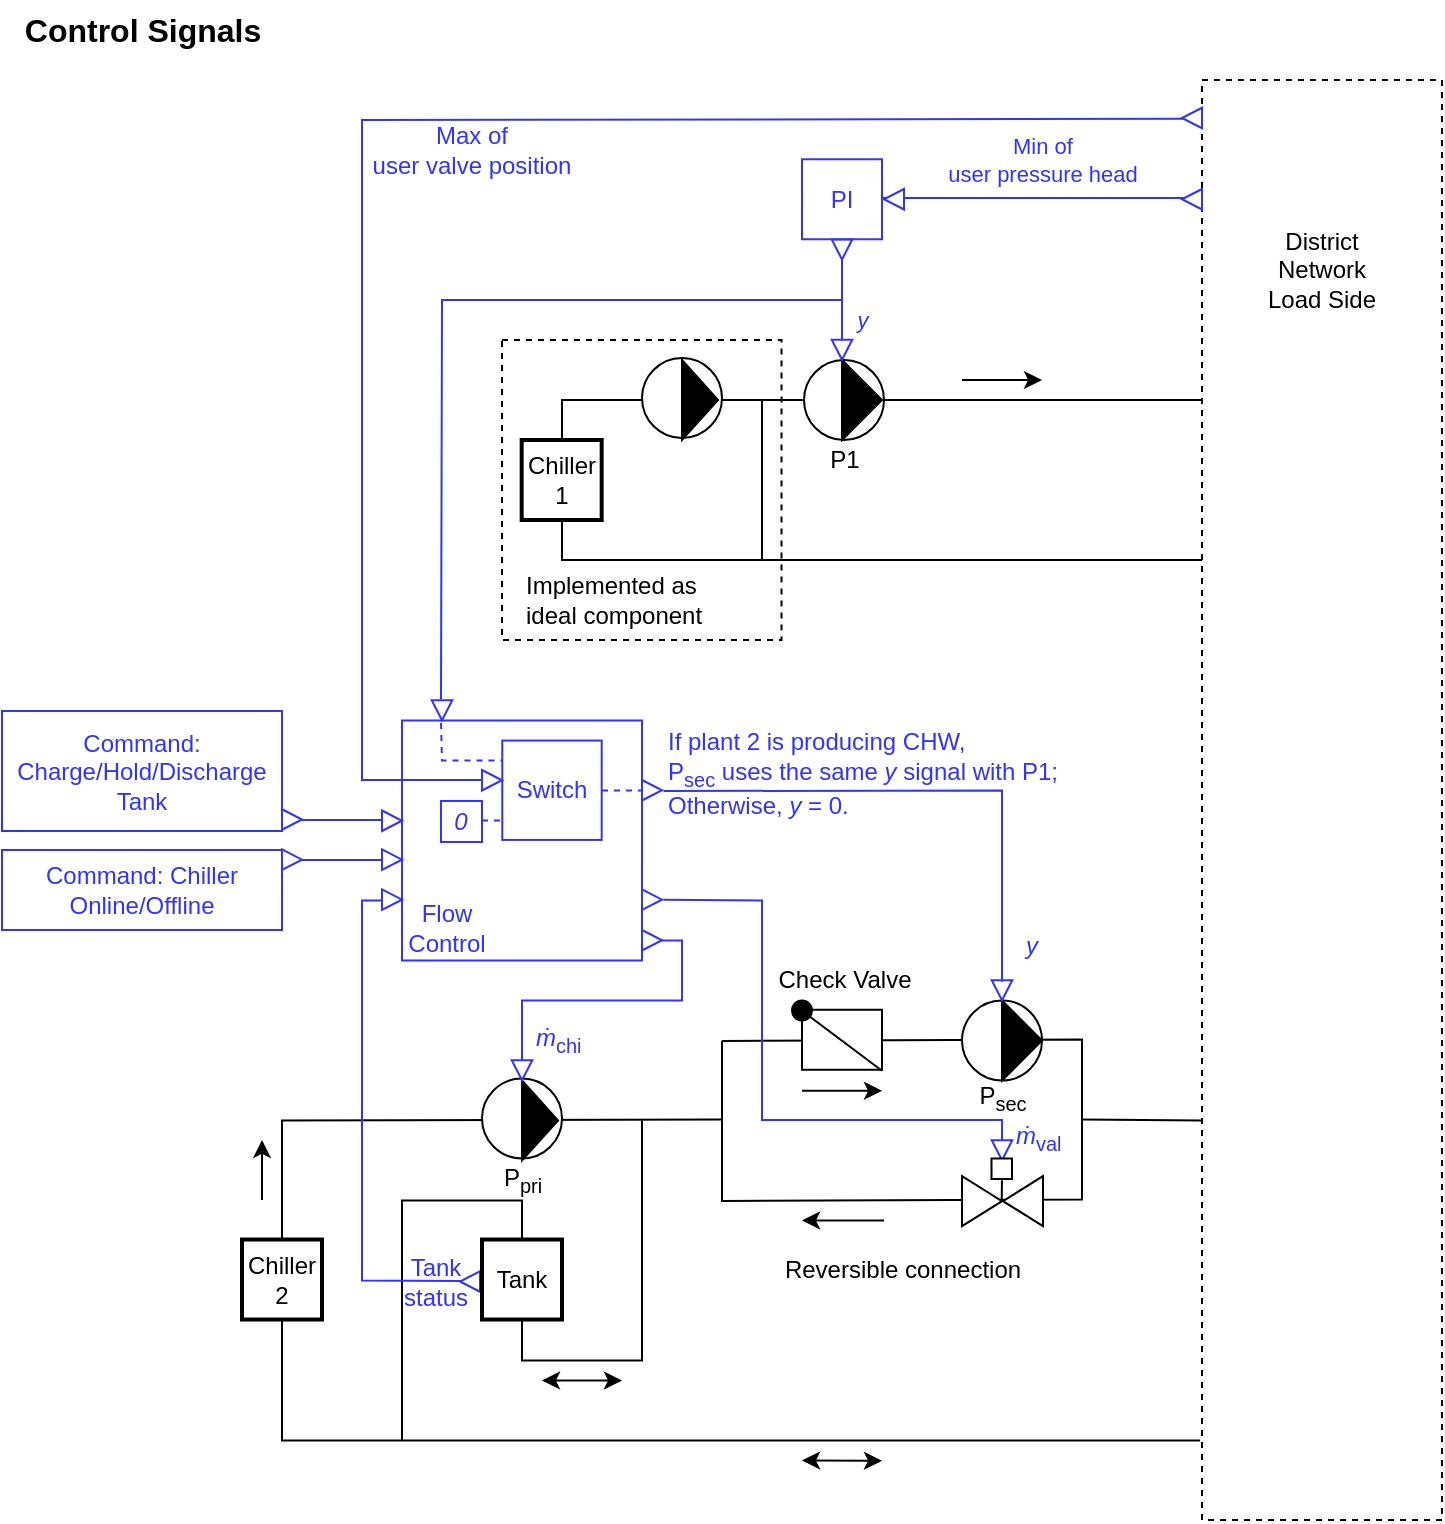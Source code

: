 <mxfile version="21.2.1" type="device">
  <diagram id="srBAZhQ2KLluDyzof_pd" name="Page-1">
    <mxGraphModel dx="584" dy="854" grid="1" gridSize="10" guides="1" tooltips="1" connect="0" arrows="0" fold="1" page="1" pageScale="1" pageWidth="850" pageHeight="1100" math="0" shadow="0">
      <root>
        <mxCell id="0" />
        <mxCell id="1" parent="0" />
        <mxCell id="NfkfM8riDZQN8jS3ffes-4" value="" style="rounded=0;whiteSpace=wrap;html=1;fillColor=none;dashed=1;" parent="1" vertex="1">
          <mxGeometry x="1170" y="250" width="139.75" height="150" as="geometry" />
        </mxCell>
        <mxCell id="EUu6mg04dgHktvgB9pTH-5" value="" style="endArrow=none;html=1;rounded=0;fontSize=16;strokeWidth=1;" parent="1" edge="1">
          <mxGeometry width="50" height="50" relative="1" as="geometry">
            <mxPoint x="1199.87" y="709.58" as="sourcePoint" />
            <mxPoint x="1199.87" y="709.58" as="targetPoint" />
          </mxGeometry>
        </mxCell>
        <mxCell id="EUu6mg04dgHktvgB9pTH-10" value="" style="endArrow=none;html=1;rounded=0;" parent="1" edge="1">
          <mxGeometry width="50" height="50" relative="1" as="geometry">
            <mxPoint x="1240" y="640.25" as="sourcePoint" />
            <mxPoint x="1180" y="740.25" as="targetPoint" />
            <Array as="points">
              <mxPoint x="1240" y="760.25" />
              <mxPoint x="1180" y="760.25" />
            </Array>
          </mxGeometry>
        </mxCell>
        <mxCell id="EUu6mg04dgHktvgB9pTH-11" value="" style="endArrow=none;html=1;rounded=0;" parent="1" edge="1">
          <mxGeometry width="50" height="50" relative="1" as="geometry">
            <mxPoint x="1180" y="700.25" as="sourcePoint" />
            <mxPoint x="1120" y="800.25" as="targetPoint" />
            <Array as="points">
              <mxPoint x="1180" y="680.25" />
              <mxPoint x="1120" y="680.25" />
            </Array>
          </mxGeometry>
        </mxCell>
        <mxCell id="EUu6mg04dgHktvgB9pTH-15" value="" style="endArrow=classic;html=1;rounded=0;strokeWidth=1;" parent="1" edge="1">
          <mxGeometry width="50" height="50" relative="1" as="geometry">
            <mxPoint x="1050" y="679.95" as="sourcePoint" />
            <mxPoint x="1050" y="649.95" as="targetPoint" />
            <Array as="points" />
          </mxGeometry>
        </mxCell>
        <mxCell id="EUu6mg04dgHktvgB9pTH-16" value="" style="endArrow=none;html=1;rounded=0;entryX=-0.008;entryY=0.875;entryDx=0;entryDy=0;entryPerimeter=0;" parent="1" edge="1">
          <mxGeometry width="50" height="50" relative="1" as="geometry">
            <mxPoint x="1280" y="639.76" as="sourcePoint" />
            <mxPoint x="1519.04" y="800.25" as="targetPoint" />
            <Array as="points">
              <mxPoint x="1060" y="640.25" />
              <mxPoint x="1060" y="800.25" />
            </Array>
          </mxGeometry>
        </mxCell>
        <mxCell id="EUu6mg04dgHktvgB9pTH-22" value="" style="endArrow=classic;html=1;rounded=0;strokeWidth=1;startArrow=classic;startFill=1;" parent="1" edge="1">
          <mxGeometry width="50" height="50" relative="1" as="geometry">
            <mxPoint x="1320" y="810.25" as="sourcePoint" />
            <mxPoint x="1360" y="810.41" as="targetPoint" />
            <Array as="points" />
          </mxGeometry>
        </mxCell>
        <mxCell id="EUu6mg04dgHktvgB9pTH-23" value="" style="endArrow=classic;html=1;rounded=0;strokeWidth=1;startArrow=classic;startFill=1;" parent="1" edge="1">
          <mxGeometry width="50" height="50" relative="1" as="geometry">
            <mxPoint x="1190" y="770.25" as="sourcePoint" />
            <mxPoint x="1230" y="770.25" as="targetPoint" />
            <Array as="points" />
          </mxGeometry>
        </mxCell>
        <mxCell id="EUu6mg04dgHktvgB9pTH-32" value="" style="endArrow=none;html=1;rounded=0;" parent="1" edge="1">
          <mxGeometry width="50" height="50" relative="1" as="geometry">
            <mxPoint x="1280" y="600.5" as="sourcePoint" />
            <mxPoint x="1280" y="600.5" as="targetPoint" />
            <Array as="points">
              <mxPoint x="1460" y="599.76" />
              <mxPoint x="1460" y="679.76" />
              <mxPoint x="1280" y="680.5" />
            </Array>
          </mxGeometry>
        </mxCell>
        <mxCell id="EUu6mg04dgHktvgB9pTH-33" value="" style="endArrow=none;html=1;rounded=0;" parent="1" edge="1">
          <mxGeometry width="50" height="50" relative="1" as="geometry">
            <mxPoint x="1520" y="640.25" as="sourcePoint" />
            <mxPoint x="1460" y="639.76" as="targetPoint" />
          </mxGeometry>
        </mxCell>
        <mxCell id="EUu6mg04dgHktvgB9pTH-34" value="" style="triangle;whiteSpace=wrap;html=1;fontSize=16;strokeWidth=1;rotation=0;" parent="1" vertex="1">
          <mxGeometry x="1400" y="668.07" width="20" height="25" as="geometry" />
        </mxCell>
        <mxCell id="EUu6mg04dgHktvgB9pTH-35" value="" style="triangle;whiteSpace=wrap;html=1;fontSize=16;strokeWidth=1;rotation=-180;" parent="1" vertex="1">
          <mxGeometry x="1420.5" y="668.07" width="20" height="25" as="geometry" />
        </mxCell>
        <mxCell id="EUu6mg04dgHktvgB9pTH-36" value="" style="ellipse;whiteSpace=wrap;html=1;fontSize=16;strokeWidth=1;" parent="1" vertex="1">
          <mxGeometry x="1400" y="580.25" width="40" height="40" as="geometry" />
        </mxCell>
        <mxCell id="EUu6mg04dgHktvgB9pTH-37" value="" style="triangle;whiteSpace=wrap;html=1;fontSize=16;strokeWidth=1;rotation=0;fillColor=#000000;" parent="1" vertex="1">
          <mxGeometry x="1420" y="580.25" width="20" height="40" as="geometry" />
        </mxCell>
        <mxCell id="EUu6mg04dgHktvgB9pTH-39" value="" style="endArrow=classic;html=1;rounded=0;strokeWidth=1;" parent="1" edge="1">
          <mxGeometry width="50" height="50" relative="1" as="geometry">
            <mxPoint x="1400" y="270" as="sourcePoint" />
            <mxPoint x="1440" y="270" as="targetPoint" />
            <Array as="points" />
          </mxGeometry>
        </mxCell>
        <mxCell id="EUu6mg04dgHktvgB9pTH-40" value="" style="endArrow=none;html=1;rounded=0;" parent="1" edge="1">
          <mxGeometry width="50" height="50" relative="1" as="geometry">
            <mxPoint x="1520" y="280" as="sourcePoint" />
            <mxPoint x="1520" y="360" as="targetPoint" />
            <Array as="points">
              <mxPoint x="1200" y="280" />
              <mxPoint x="1200" y="360" />
            </Array>
          </mxGeometry>
        </mxCell>
        <mxCell id="EUu6mg04dgHktvgB9pTH-41" value="" style="ellipse;whiteSpace=wrap;html=1;fontSize=16;strokeWidth=1;" parent="1" vertex="1">
          <mxGeometry x="1321" y="260" width="40" height="40" as="geometry" />
        </mxCell>
        <mxCell id="EUu6mg04dgHktvgB9pTH-42" value="" style="triangle;whiteSpace=wrap;html=1;fontSize=16;strokeWidth=1;rotation=0;fillColor=#000000;" parent="1" vertex="1">
          <mxGeometry x="1340" y="260" width="20" height="40" as="geometry" />
        </mxCell>
        <mxCell id="EUu6mg04dgHktvgB9pTH-43" value="" style="endArrow=classic;html=1;rounded=0;strokeWidth=1;" parent="1" edge="1">
          <mxGeometry width="50" height="50" relative="1" as="geometry">
            <mxPoint x="1361" y="690.25" as="sourcePoint" />
            <mxPoint x="1320" y="690.25" as="targetPoint" />
            <Array as="points" />
          </mxGeometry>
        </mxCell>
        <mxCell id="EUu6mg04dgHktvgB9pTH-49" value="P1" style="text;html=1;align=center;verticalAlign=middle;resizable=0;points=[];autosize=1;strokeColor=none;fillColor=none;" parent="1" vertex="1">
          <mxGeometry x="1326" y="300" width="30" height="20" as="geometry" />
        </mxCell>
        <mxCell id="EUu6mg04dgHktvgB9pTH-50" value="" style="endArrow=none;html=1;rounded=0;entryX=0.993;entryY=0.507;entryDx=0;entryDy=0;entryPerimeter=0;" parent="1" edge="1">
          <mxGeometry width="50" height="50" relative="1" as="geometry">
            <mxPoint x="1420" y="670.08" as="sourcePoint" />
            <mxPoint x="1419.86" y="680.505" as="targetPoint" />
          </mxGeometry>
        </mxCell>
        <mxCell id="EUu6mg04dgHktvgB9pTH-55" value="Reversible connection" style="text;html=1;align=center;verticalAlign=middle;resizable=0;points=[];autosize=1;strokeColor=none;fillColor=none;" parent="1" vertex="1">
          <mxGeometry x="1300" y="699.76" width="140" height="30" as="geometry" />
        </mxCell>
        <mxCell id="EUu6mg04dgHktvgB9pTH-67" value="" style="ellipse;whiteSpace=wrap;html=1;fontSize=16;strokeWidth=1;" parent="1" vertex="1">
          <mxGeometry x="1160" y="619.25" width="40" height="40" as="geometry" />
        </mxCell>
        <mxCell id="EUu6mg04dgHktvgB9pTH-68" value="" style="triangle;whiteSpace=wrap;html=1;fontSize=16;strokeWidth=1;rotation=0;fillColor=#000000;" parent="1" vertex="1">
          <mxGeometry x="1180" y="620.25" width="18" height="40" as="geometry" />
        </mxCell>
        <mxCell id="EUu6mg04dgHktvgB9pTH-69" value="" style="rounded=0;whiteSpace=wrap;html=1;fillColor=none;dashed=1;" parent="1" vertex="1">
          <mxGeometry x="1520" y="120" width="120" height="720" as="geometry" />
        </mxCell>
        <mxCell id="EUu6mg04dgHktvgB9pTH-71" value="District&lt;br&gt;Network&lt;br&gt;Load Side" style="text;html=1;strokeColor=none;fillColor=none;align=center;verticalAlign=middle;whiteSpace=wrap;rounded=0;dashed=1;" parent="1" vertex="1">
          <mxGeometry x="1530" y="200" width="100" height="30" as="geometry" />
        </mxCell>
        <mxCell id="EUu6mg04dgHktvgB9pTH-72" value="" style="triangle;whiteSpace=wrap;html=1;fillColor=none;rotation=-180;strokeColor=#3333FF;" parent="1" vertex="1">
          <mxGeometry x="1510" y="174.5" width="10" height="10.25" as="geometry" />
        </mxCell>
        <mxCell id="EUu6mg04dgHktvgB9pTH-73" value="PI" style="whiteSpace=wrap;html=1;aspect=fixed;fillColor=none;strokeColor=#3333FF;fontColor=#3333FF;" parent="1" vertex="1">
          <mxGeometry x="1320" y="159.63" width="40" height="40" as="geometry" />
        </mxCell>
        <mxCell id="EUu6mg04dgHktvgB9pTH-74" value="Min of&lt;br&gt;user pressure head" style="endArrow=none;html=1;rounded=0;entryX=0.85;entryY=0.561;entryDx=0;entryDy=0;entryPerimeter=0;exitX=0.05;exitY=0.561;exitDx=0;exitDy=0;exitPerimeter=0;startArrow=none;strokeColor=#3333FF;fontColor=#3333FF;" parent="1" source="EUu6mg04dgHktvgB9pTH-75" target="EUu6mg04dgHktvgB9pTH-72" edge="1">
          <mxGeometry x="-0.014" y="19" width="50" height="50" relative="1" as="geometry">
            <mxPoint x="1330" y="380" as="sourcePoint" />
            <mxPoint x="1380" y="330" as="targetPoint" />
            <mxPoint as="offset" />
          </mxGeometry>
        </mxCell>
        <mxCell id="EUu6mg04dgHktvgB9pTH-75" value="" style="triangle;whiteSpace=wrap;html=1;fillColor=none;rotation=-180;strokeColor=#3333FF;fontColor=#3333FF;" parent="1" vertex="1">
          <mxGeometry x="1361" y="174.5" width="10" height="10.25" as="geometry" />
        </mxCell>
        <mxCell id="EUu6mg04dgHktvgB9pTH-76" value="" style="endArrow=none;html=1;rounded=0;entryX=0.85;entryY=0.561;entryDx=0;entryDy=0;entryPerimeter=0;exitX=1.008;exitY=0.483;exitDx=0;exitDy=0;exitPerimeter=0;strokeColor=#3333FF;fontColor=#3333FF;" parent="1" source="EUu6mg04dgHktvgB9pTH-73" target="EUu6mg04dgHktvgB9pTH-75" edge="1">
          <mxGeometry width="50" height="50" relative="1" as="geometry">
            <mxPoint x="1441.32" y="179.32" as="sourcePoint" />
            <mxPoint x="1511.5" y="179.0" as="targetPoint" />
          </mxGeometry>
        </mxCell>
        <mxCell id="EUu6mg04dgHktvgB9pTH-77" value="" style="triangle;whiteSpace=wrap;html=1;fillColor=none;rotation=90;strokeColor=#3333FF;fontColor=#3333FF;" parent="1" vertex="1">
          <mxGeometry x="1335" y="199.63" width="10" height="10.25" as="geometry" />
        </mxCell>
        <mxCell id="EUu6mg04dgHktvgB9pTH-78" value="&lt;i&gt;y&lt;/i&gt;" style="endArrow=none;html=1;rounded=0;exitX=0.038;exitY=0.5;exitDx=0;exitDy=0;exitPerimeter=0;startArrow=none;strokeColor=#3333FF;fontColor=#3333FF;" parent="1" source="EUu6mg04dgHktvgB9pTH-79" edge="1">
          <mxGeometry x="-0.507" y="-10" width="50" height="50" relative="1" as="geometry">
            <mxPoint x="1340" y="390" as="sourcePoint" />
            <mxPoint x="1340" y="210" as="targetPoint" />
            <mxPoint as="offset" />
          </mxGeometry>
        </mxCell>
        <mxCell id="EUu6mg04dgHktvgB9pTH-79" value="" style="triangle;whiteSpace=wrap;html=1;fillColor=none;rotation=90;strokeColor=#3333FF;fontColor=#3333FF;" parent="1" vertex="1">
          <mxGeometry x="1335" y="249.75" width="10" height="10.25" as="geometry" />
        </mxCell>
        <mxCell id="EUu6mg04dgHktvgB9pTH-81" value="" style="whiteSpace=wrap;html=1;aspect=fixed;fillColor=none;strokeColor=#3333FF;fontColor=#3333FF;" parent="1" vertex="1">
          <mxGeometry x="1120" y="440.25" width="120" height="120" as="geometry" />
        </mxCell>
        <mxCell id="EUu6mg04dgHktvgB9pTH-82" value="" style="triangle;whiteSpace=wrap;html=1;fillColor=none;rotation=0;strokeColor=#3333FF;fontColor=#3333FF;" parent="1" vertex="1">
          <mxGeometry x="1110" y="485.25" width="10" height="10.25" as="geometry" />
        </mxCell>
        <mxCell id="EUu6mg04dgHktvgB9pTH-83" value="" style="triangle;whiteSpace=wrap;html=1;fillColor=none;rotation=0;strokeColor=#3333FF;fontColor=#3333FF;" parent="1" vertex="1">
          <mxGeometry x="1110" y="504.74" width="10" height="10.25" as="geometry" />
        </mxCell>
        <mxCell id="EUu6mg04dgHktvgB9pTH-84" value="" style="triangle;whiteSpace=wrap;html=1;fillColor=none;rotation=0;strokeColor=#3333FF;fontColor=#3333FF;" parent="1" vertex="1">
          <mxGeometry x="1110" y="524.74" width="10" height="10.25" as="geometry" />
        </mxCell>
        <mxCell id="EUu6mg04dgHktvgB9pTH-85" value="" style="triangle;whiteSpace=wrap;html=1;fillColor=none;rotation=0;strokeColor=#3333FF;fontColor=#3333FF;" parent="1" vertex="1">
          <mxGeometry x="1160" y="465" width="10" height="10.25" as="geometry" />
        </mxCell>
        <mxCell id="EUu6mg04dgHktvgB9pTH-86" value="" style="triangle;whiteSpace=wrap;html=1;fillColor=none;rotation=0;strokeColor=#3333FF;fontColor=#3333FF;" parent="1" vertex="1">
          <mxGeometry x="1240" y="470" width="10" height="10.25" as="geometry" />
        </mxCell>
        <mxCell id="EUu6mg04dgHktvgB9pTH-87" value="" style="triangle;whiteSpace=wrap;html=1;fillColor=none;rotation=0;strokeColor=#3333FF;fontColor=#3333FF;" parent="1" vertex="1">
          <mxGeometry x="1240" y="545" width="10" height="10.25" as="geometry" />
        </mxCell>
        <mxCell id="EUu6mg04dgHktvgB9pTH-89" value="Command:&lt;br&gt;Charge/Hold/Discharge Tank" style="rounded=0;whiteSpace=wrap;html=1;strokeColor=#3333FF;fontColor=#3333FF;fillColor=none;" parent="1" vertex="1">
          <mxGeometry x="920" y="435.5" width="140" height="60" as="geometry" />
        </mxCell>
        <mxCell id="EUu6mg04dgHktvgB9pTH-90" value="Command: Chiller&lt;br&gt;Online/Offline" style="rounded=0;whiteSpace=wrap;html=1;strokeColor=#3333FF;fontColor=#3333FF;fillColor=none;" parent="1" vertex="1">
          <mxGeometry x="920" y="505" width="140" height="40" as="geometry" />
        </mxCell>
        <mxCell id="EUu6mg04dgHktvgB9pTH-91" value="" style="triangle;whiteSpace=wrap;html=1;fillColor=none;rotation=0;strokeColor=#3333FF;fontColor=#3333FF;" parent="1" vertex="1">
          <mxGeometry x="1060" y="504.74" width="10" height="10.25" as="geometry" />
        </mxCell>
        <mxCell id="EUu6mg04dgHktvgB9pTH-94" value="" style="triangle;whiteSpace=wrap;html=1;fillColor=none;rotation=-180;strokeColor=#3333FF;" parent="1" vertex="1">
          <mxGeometry x="1149" y="715.63" width="10" height="10.25" as="geometry" />
        </mxCell>
        <mxCell id="EUu6mg04dgHktvgB9pTH-95" value="" style="endArrow=none;html=1;rounded=0;strokeColor=#3333FF;fontColor=#3333FF;exitX=0.95;exitY=0.525;exitDx=0;exitDy=0;exitPerimeter=0;" parent="1" source="EUu6mg04dgHktvgB9pTH-94" edge="1">
          <mxGeometry width="50" height="50" relative="1" as="geometry">
            <mxPoint x="1140" y="730.25" as="sourcePoint" />
            <mxPoint x="1110" y="530.25" as="targetPoint" />
            <Array as="points">
              <mxPoint x="1100" y="720.25" />
              <mxPoint x="1100" y="530.25" />
            </Array>
          </mxGeometry>
        </mxCell>
        <mxCell id="EUu6mg04dgHktvgB9pTH-96" value="Max of&lt;br&gt;user valve position" style="text;html=1;strokeColor=none;fillColor=none;align=center;verticalAlign=middle;whiteSpace=wrap;rounded=0;fontColor=#3333FF;" parent="1" vertex="1">
          <mxGeometry x="1100" y="139.75" width="110" height="30" as="geometry" />
        </mxCell>
        <mxCell id="EUu6mg04dgHktvgB9pTH-97" value="Tank status" style="text;html=1;strokeColor=none;fillColor=none;align=center;verticalAlign=middle;whiteSpace=wrap;rounded=0;fontColor=#3333FF;" parent="1" vertex="1">
          <mxGeometry x="1107" y="705.58" width="60" height="30" as="geometry" />
        </mxCell>
        <mxCell id="EUu6mg04dgHktvgB9pTH-98" value="" style="triangle;whiteSpace=wrap;html=1;fillColor=none;rotation=-180;strokeColor=#3333FF;" parent="1" vertex="1">
          <mxGeometry x="1510" y="133.88" width="10" height="10.25" as="geometry" />
        </mxCell>
        <mxCell id="EUu6mg04dgHktvgB9pTH-99" value="" style="endArrow=none;html=1;rounded=0;strokeColor=#3333FF;fontColor=#3333FF;entryX=0.9;entryY=0.463;entryDx=0;entryDy=0;entryPerimeter=0;exitX=0;exitY=0.488;exitDx=0;exitDy=0;exitPerimeter=0;" parent="1" source="EUu6mg04dgHktvgB9pTH-85" target="EUu6mg04dgHktvgB9pTH-98" edge="1">
          <mxGeometry width="50" height="50" relative="1" as="geometry">
            <mxPoint x="1160" y="390" as="sourcePoint" />
            <mxPoint x="1190" y="780" as="targetPoint" />
            <Array as="points">
              <mxPoint x="1100" y="470" />
              <mxPoint x="1100" y="140" />
            </Array>
          </mxGeometry>
        </mxCell>
        <mxCell id="EUu6mg04dgHktvgB9pTH-100" value="" style="triangle;whiteSpace=wrap;html=1;fillColor=none;rotation=90;strokeColor=#3333FF;fontColor=#3333FF;" parent="1" vertex="1">
          <mxGeometry x="1415" y="570" width="10" height="10.25" as="geometry" />
        </mxCell>
        <mxCell id="EUu6mg04dgHktvgB9pTH-104" value="" style="endArrow=none;html=1;rounded=0;strokeColor=#3333FF;fontColor=#3333FF;exitX=0.078;exitY=0.5;exitDx=0;exitDy=0;exitPerimeter=0;entryX=1.075;entryY=0.538;entryDx=0;entryDy=0;entryPerimeter=0;" parent="1" source="EUu6mg04dgHktvgB9pTH-100" target="EUu6mg04dgHktvgB9pTH-86" edge="1">
          <mxGeometry width="50" height="50" relative="1" as="geometry">
            <mxPoint x="1140" y="620.25" as="sourcePoint" />
            <mxPoint x="1210" y="490.25" as="targetPoint" />
            <Array as="points">
              <mxPoint x="1420" y="475.25" />
            </Array>
          </mxGeometry>
        </mxCell>
        <mxCell id="EUu6mg04dgHktvgB9pTH-105" value="" style="triangle;whiteSpace=wrap;html=1;fillColor=none;rotation=90;strokeColor=#3333FF;fontColor=#3333FF;" parent="1" vertex="1">
          <mxGeometry x="1175" y="610" width="10" height="10.25" as="geometry" />
        </mxCell>
        <mxCell id="EUu6mg04dgHktvgB9pTH-106" value="" style="endArrow=none;html=1;rounded=0;strokeColor=#3333FF;fontColor=#3333FF;entryX=0.9;entryY=0.513;entryDx=0;entryDy=0;entryPerimeter=0;" parent="1" target="EUu6mg04dgHktvgB9pTH-87" edge="1">
          <mxGeometry width="50" height="50" relative="1" as="geometry">
            <mxPoint x="1180" y="610.25" as="sourcePoint" />
            <mxPoint x="1190" y="570.25" as="targetPoint" />
            <Array as="points">
              <mxPoint x="1180" y="580.25" />
              <mxPoint x="1260" y="580.25" />
              <mxPoint x="1260" y="550.25" />
            </Array>
          </mxGeometry>
        </mxCell>
        <mxCell id="EUu6mg04dgHktvgB9pTH-108" value="&lt;span style=&quot;border-color: var(--border-color); color: rgb(51, 51, 255); font-family: Helvetica; font-size: 12px; font-variant-ligatures: normal; font-variant-caps: normal; font-weight: 400; letter-spacing: normal; orphans: 2; text-indent: 0px; text-transform: none; widows: 2; word-spacing: 0px; -webkit-text-stroke-width: 0px; text-decoration-thickness: initial; text-decoration-style: initial; text-decoration-color: initial; text-align: left; background-color: rgb(255, 255, 255);&quot;&gt;&lt;font style=&quot;border-color: var(--border-color); font-size: 12px;&quot;&gt;&lt;i style=&quot;border-color: var(--border-color);&quot;&gt;ṁ&lt;/i&gt;&lt;span style=&quot;border-color: var(--border-color);&quot;&gt;&lt;sub&gt;chi&lt;/sub&gt;&lt;/span&gt;&lt;/font&gt;&lt;/span&gt;" style="text;whiteSpace=wrap;html=1;fontSize=12;fontFamily=Helvetica;fontColor=#3333FF;" parent="1" vertex="1">
          <mxGeometry x="1185" y="585.25" width="20" height="20" as="geometry" />
        </mxCell>
        <mxCell id="EUu6mg04dgHktvgB9pTH-109" value="&lt;span style=&quot;border-color: var(--border-color); color: rgb(51, 51, 255); font-family: Helvetica; font-size: 12px; font-style: normal; font-variant-ligatures: normal; font-variant-caps: normal; font-weight: 400; letter-spacing: normal; orphans: 2; text-indent: 0px; text-transform: none; widows: 2; word-spacing: 0px; -webkit-text-stroke-width: 0px; text-decoration-thickness: initial; text-decoration-style: initial; text-decoration-color: initial; text-align: left; background-color: rgb(255, 255, 255);&quot;&gt;&lt;font style=&quot;border-color: var(--border-color); font-size: 12px;&quot;&gt;&lt;i style=&quot;border-color: var(--border-color);&quot;&gt;y&lt;/i&gt;&lt;/font&gt;&lt;/span&gt;" style="text;whiteSpace=wrap;html=1;fontSize=12;fontFamily=Helvetica;fontColor=#3333FF;" parent="1" vertex="1">
          <mxGeometry x="1430" y="539.34" width="16" height="20" as="geometry" />
        </mxCell>
        <mxCell id="EUu6mg04dgHktvgB9pTH-114" value="&lt;b&gt;&lt;font style=&quot;font-size: 16px&quot;&gt;Control Signals&lt;/font&gt;&lt;/b&gt;" style="text;html=1;align=center;verticalAlign=middle;resizable=0;points=[];autosize=1;strokeColor=none;fillColor=none;strokeWidth=1;" parent="1" vertex="1">
          <mxGeometry x="920" y="80.25" width="140" height="30" as="geometry" />
        </mxCell>
        <mxCell id="qbNMRIMEjZ6maihlZpFf-6" value="" style="triangle;whiteSpace=wrap;html=1;fillColor=none;rotation=90;strokeColor=#3333FF;fontColor=#3333FF;" parent="1" vertex="1">
          <mxGeometry x="1135" y="430" width="10" height="10.25" as="geometry" />
        </mxCell>
        <mxCell id="qbNMRIMEjZ6maihlZpFf-7" value="" style="endArrow=none;html=1;rounded=0;strokeColor=#3333FF;fontColor=#3333FF;entryX=-0.037;entryY=0.549;entryDx=0;entryDy=0;entryPerimeter=0;" parent="1" target="qbNMRIMEjZ6maihlZpFf-6" edge="1">
          <mxGeometry width="50" height="50" relative="1" as="geometry">
            <mxPoint x="1340" y="230" as="sourcePoint" />
            <mxPoint x="1220" y="420" as="targetPoint" />
            <Array as="points">
              <mxPoint x="1140" y="230" />
            </Array>
          </mxGeometry>
        </mxCell>
        <mxCell id="qbNMRIMEjZ6maihlZpFf-9" value="" style="triangle;whiteSpace=wrap;html=1;fillColor=none;rotation=0;strokeColor=#3333FF;fontColor=#3333FF;" parent="1" vertex="1">
          <mxGeometry x="1240" y="524.74" width="10" height="10.25" as="geometry" />
        </mxCell>
        <mxCell id="qbNMRIMEjZ6maihlZpFf-10" value="" style="endArrow=none;html=1;rounded=0;strokeColor=#3333FF;fontColor=#3333FF;entryX=1.075;entryY=0.5;entryDx=0;entryDy=0;entryPerimeter=0;exitX=0.03;exitY=0.5;exitDx=0;exitDy=0;exitPerimeter=0;" parent="1" source="qbNMRIMEjZ6maihlZpFf-12" target="qbNMRIMEjZ6maihlZpFf-9" edge="1">
          <mxGeometry width="50" height="50" relative="1" as="geometry">
            <mxPoint x="1190" y="620.25" as="sourcePoint" />
            <mxPoint x="1219" y="560.258" as="targetPoint" />
            <Array as="points">
              <mxPoint x="1420" y="640" />
              <mxPoint x="1300" y="640" />
              <mxPoint x="1300" y="530.25" />
            </Array>
          </mxGeometry>
        </mxCell>
        <mxCell id="qbNMRIMEjZ6maihlZpFf-11" value="&lt;span style=&quot;border-color: var(--border-color); color: rgb(51, 51, 255); font-family: Helvetica; font-size: 12px; font-variant-ligatures: normal; font-variant-caps: normal; font-weight: 400; letter-spacing: normal; orphans: 2; text-indent: 0px; text-transform: none; widows: 2; word-spacing: 0px; -webkit-text-stroke-width: 0px; text-decoration-thickness: initial; text-decoration-style: initial; text-decoration-color: initial; text-align: left; background-color: rgb(255, 255, 255);&quot;&gt;&lt;font style=&quot;border-color: var(--border-color); font-size: 12px;&quot;&gt;&lt;i style=&quot;border-color: var(--border-color);&quot;&gt;ṁ&lt;/i&gt;&lt;span style=&quot;border-color: var(--border-color);&quot;&gt;&lt;sub&gt;val&lt;/sub&gt;&lt;/span&gt;&lt;/font&gt;&lt;/span&gt;" style="text;whiteSpace=wrap;html=1;fontSize=12;fontFamily=Helvetica;fontColor=#3333FF;" parent="1" vertex="1">
          <mxGeometry x="1425" y="634.25" width="20" height="20" as="geometry" />
        </mxCell>
        <mxCell id="qbNMRIMEjZ6maihlZpFf-12" value="" style="triangle;whiteSpace=wrap;html=1;fillColor=none;rotation=90;strokeColor=#3333FF;fontColor=#3333FF;" parent="1" vertex="1">
          <mxGeometry x="1415" y="650" width="10" height="10.25" as="geometry" />
        </mxCell>
        <mxCell id="qbNMRIMEjZ6maihlZpFf-16" value="Chiller 1" style="rounded=0;whiteSpace=wrap;html=1;strokeWidth=2;" parent="1" vertex="1">
          <mxGeometry x="1179.84" y="300" width="40" height="40" as="geometry" />
        </mxCell>
        <mxCell id="qbNMRIMEjZ6maihlZpFf-17" value="Chiller 2" style="rounded=0;whiteSpace=wrap;html=1;strokeWidth=2;" parent="1" vertex="1">
          <mxGeometry x="1040" y="699.76" width="40" height="40" as="geometry" />
        </mxCell>
        <mxCell id="qbNMRIMEjZ6maihlZpFf-18" value="P&lt;sub&gt;pri&lt;/sub&gt;" style="text;html=1;align=center;verticalAlign=middle;resizable=0;points=[];autosize=1;strokeColor=none;fillColor=none;" parent="1" vertex="1">
          <mxGeometry x="1160" y="655.25" width="40" height="30" as="geometry" />
        </mxCell>
        <mxCell id="qbNMRIMEjZ6maihlZpFf-19" value="P&lt;sub&gt;sec&lt;/sub&gt;" style="text;html=1;align=center;verticalAlign=middle;resizable=0;points=[];autosize=1;strokeColor=none;fillColor=none;" parent="1" vertex="1">
          <mxGeometry x="1395" y="614.25" width="50" height="30" as="geometry" />
        </mxCell>
        <mxCell id="qbNMRIMEjZ6maihlZpFf-20" value="If plant 2 is producing CHW,&lt;br&gt;P&lt;sub&gt;sec&lt;/sub&gt;&amp;nbsp;uses&amp;nbsp;the same &lt;i&gt;y&lt;/i&gt; signal with P1;&lt;br&gt;Otherwise, &lt;i&gt;y&lt;/i&gt; = 0." style="text;html=1;strokeColor=none;fillColor=none;align=left;verticalAlign=middle;whiteSpace=wrap;rounded=0;fontColor=#3333FF;" parent="1" vertex="1">
          <mxGeometry x="1251.25" y="441.63" width="198.75" height="49.75" as="geometry" />
        </mxCell>
        <mxCell id="cwQXnEI9I7Ugpv4NzCKq-13" value="" style="rounded=0;whiteSpace=wrap;html=1;" parent="1" vertex="1">
          <mxGeometry x="1320" y="584.88" width="40" height="30" as="geometry" />
        </mxCell>
        <mxCell id="cwQXnEI9I7Ugpv4NzCKq-14" value="" style="endArrow=none;html=1;rounded=0;" parent="1" edge="1">
          <mxGeometry width="50" height="50" relative="1" as="geometry">
            <mxPoint x="1360" y="615.37" as="sourcePoint" />
            <mxPoint x="1320" y="585.37" as="targetPoint" />
          </mxGeometry>
        </mxCell>
        <mxCell id="cwQXnEI9I7Ugpv4NzCKq-15" value="" style="ellipse;whiteSpace=wrap;html=1;aspect=fixed;fillColor=#000000;fillStyle=solid;" parent="1" vertex="1">
          <mxGeometry x="1315" y="580.25" width="10" height="10" as="geometry" />
        </mxCell>
        <mxCell id="cwQXnEI9I7Ugpv4NzCKq-16" value="" style="endArrow=classic;html=1;rounded=0;strokeWidth=1;" parent="1" edge="1">
          <mxGeometry width="50" height="50" relative="1" as="geometry">
            <mxPoint x="1320" y="625.37" as="sourcePoint" />
            <mxPoint x="1360" y="625.37" as="targetPoint" />
            <Array as="points" />
          </mxGeometry>
        </mxCell>
        <mxCell id="cwQXnEI9I7Ugpv4NzCKq-18" value="Check Valve" style="text;html=1;align=center;verticalAlign=middle;resizable=0;points=[];autosize=1;strokeColor=none;fillColor=none;" parent="1" vertex="1">
          <mxGeometry x="1296" y="555.25" width="90" height="30" as="geometry" />
        </mxCell>
        <mxCell id="cwQXnEI9I7Ugpv4NzCKq-19" value="" style="triangle;whiteSpace=wrap;html=1;fillColor=none;rotation=0;strokeColor=#3333FF;fontColor=#3333FF;" parent="1" vertex="1">
          <mxGeometry x="1060" y="484.62" width="10" height="10.25" as="geometry" />
        </mxCell>
        <mxCell id="cwQXnEI9I7Ugpv4NzCKq-21" value="" style="endArrow=none;html=1;rounded=0;strokeColor=#3333FF;fontColor=#3333FF;exitX=0.95;exitY=0.525;exitDx=0;exitDy=0;exitPerimeter=0;" parent="1" source="cwQXnEI9I7Ugpv4NzCKq-19" edge="1">
          <mxGeometry width="50" height="50" relative="1" as="geometry">
            <mxPoint x="1090" y="490.62" as="sourcePoint" />
            <mxPoint x="1110" y="490" as="targetPoint" />
          </mxGeometry>
        </mxCell>
        <mxCell id="cwQXnEI9I7Ugpv4NzCKq-22" value="" style="endArrow=none;html=1;rounded=0;strokeColor=#3333FF;fontColor=#3333FF;exitX=0.9;exitY=0.513;exitDx=0;exitDy=0;exitPerimeter=0;" parent="1" source="EUu6mg04dgHktvgB9pTH-91" edge="1">
          <mxGeometry width="50" height="50" relative="1" as="geometry">
            <mxPoint x="1090" y="510.25" as="sourcePoint" />
            <mxPoint x="1110" y="510" as="targetPoint" />
          </mxGeometry>
        </mxCell>
        <mxCell id="cwQXnEI9I7Ugpv4NzCKq-23" value="Flow Control" style="text;html=1;strokeColor=none;fillColor=none;align=center;verticalAlign=middle;whiteSpace=wrap;rounded=0;fontColor=#3333FF;" parent="1" vertex="1">
          <mxGeometry x="1120" y="529.34" width="45" height="30" as="geometry" />
        </mxCell>
        <mxCell id="cwQXnEI9I7Ugpv4NzCKq-24" value="&lt;font style=&quot;font-size: 12px;&quot;&gt;Switch&lt;/font&gt;" style="whiteSpace=wrap;html=1;aspect=fixed;fillColor=none;strokeColor=#3333FF;fontColor=#3333FF;" parent="1" vertex="1">
          <mxGeometry x="1170.15" y="450.28" width="49.69" height="49.69" as="geometry" />
        </mxCell>
        <mxCell id="cwQXnEI9I7Ugpv4NzCKq-25" value="" style="endArrow=none;html=1;rounded=0;strokeColor=#3333FF;fontColor=#3333FF;dashed=1;exitX=1.138;exitY=0.549;exitDx=0;exitDy=0;exitPerimeter=0;" parent="1" source="qbNMRIMEjZ6maihlZpFf-6" edge="1">
          <mxGeometry width="50" height="50" relative="1" as="geometry">
            <mxPoint x="1140" y="450.25" as="sourcePoint" />
            <mxPoint x="1170" y="460.25" as="targetPoint" />
            <Array as="points">
              <mxPoint x="1140" y="460.25" />
            </Array>
          </mxGeometry>
        </mxCell>
        <mxCell id="cwQXnEI9I7Ugpv4NzCKq-26" value="&lt;i&gt;0&lt;/i&gt;" style="whiteSpace=wrap;html=1;aspect=fixed;fillColor=none;strokeColor=#3333FF;fontColor=#3333FF;" parent="1" vertex="1">
          <mxGeometry x="1139.49" y="480.49" width="20.51" height="20.51" as="geometry" />
        </mxCell>
        <mxCell id="cwQXnEI9I7Ugpv4NzCKq-28" value="" style="endArrow=none;html=1;rounded=0;strokeColor=#3333FF;dashed=1;" parent="1" edge="1">
          <mxGeometry width="50" height="50" relative="1" as="geometry">
            <mxPoint x="1220" y="475.25" as="sourcePoint" />
            <mxPoint x="1240" y="475.25" as="targetPoint" />
          </mxGeometry>
        </mxCell>
        <mxCell id="cwQXnEI9I7Ugpv4NzCKq-29" value="" style="endArrow=none;html=1;rounded=0;strokeColor=#3333FF;dashed=1;" parent="1" edge="1">
          <mxGeometry width="50" height="50" relative="1" as="geometry">
            <mxPoint x="1160" y="490.25" as="sourcePoint" />
            <mxPoint x="1170" y="490.25" as="targetPoint" />
          </mxGeometry>
        </mxCell>
        <mxCell id="NfkfM8riDZQN8jS3ffes-1" value="" style="ellipse;whiteSpace=wrap;html=1;fontSize=16;strokeWidth=1;" parent="1" vertex="1">
          <mxGeometry x="1240" y="259.0" width="40" height="40" as="geometry" />
        </mxCell>
        <mxCell id="NfkfM8riDZQN8jS3ffes-2" value="" style="triangle;whiteSpace=wrap;html=1;fontSize=16;strokeWidth=1;rotation=0;fillColor=#000000;" parent="1" vertex="1">
          <mxGeometry x="1260" y="260" width="18" height="40" as="geometry" />
        </mxCell>
        <mxCell id="NfkfM8riDZQN8jS3ffes-3" value="" style="endArrow=none;html=1;rounded=0;" parent="1" edge="1">
          <mxGeometry width="50" height="50" relative="1" as="geometry">
            <mxPoint x="1300" y="360" as="sourcePoint" />
            <mxPoint x="1300" y="280" as="targetPoint" />
          </mxGeometry>
        </mxCell>
        <mxCell id="NfkfM8riDZQN8jS3ffes-5" value="Implemented as&lt;br&gt;ideal component" style="text;html=1;align=left;verticalAlign=middle;resizable=0;points=[];autosize=1;strokeColor=none;fillColor=none;" parent="1" vertex="1">
          <mxGeometry x="1179.84" y="360.0" width="110" height="40" as="geometry" />
        </mxCell>
        <mxCell id="NfkfM8riDZQN8jS3ffes-6" value="Tank" style="rounded=0;whiteSpace=wrap;html=1;strokeWidth=2;" parent="1" vertex="1">
          <mxGeometry x="1160" y="699.76" width="40" height="40" as="geometry" />
        </mxCell>
        <mxCell id="w12513ni1vJL5LTuAko7-5" value="" style="whiteSpace=wrap;html=1;aspect=fixed;" parent="1" vertex="1">
          <mxGeometry x="1414.75" y="659.25" width="10.25" height="10.25" as="geometry" />
        </mxCell>
      </root>
    </mxGraphModel>
  </diagram>
</mxfile>
